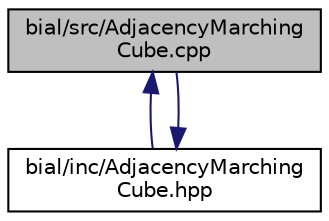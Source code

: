 digraph "bial/src/AdjacencyMarchingCube.cpp"
{
  edge [fontname="Helvetica",fontsize="10",labelfontname="Helvetica",labelfontsize="10"];
  node [fontname="Helvetica",fontsize="10",shape=record];
  Node1 [label="bial/src/AdjacencyMarching\lCube.cpp",height=0.2,width=0.4,color="black", fillcolor="grey75", style="filled", fontcolor="black"];
  Node1 -> Node2 [dir="back",color="midnightblue",fontsize="10",style="solid",fontname="Helvetica"];
  Node2 [label="bial/inc/AdjacencyMarching\lCube.hpp",height=0.2,width=0.4,color="black", fillcolor="white", style="filled",URL="$_adjacency_marching_cube_8hpp.html"];
  Node2 -> Node1 [dir="back",color="midnightblue",fontsize="10",style="solid",fontname="Helvetica"];
}
